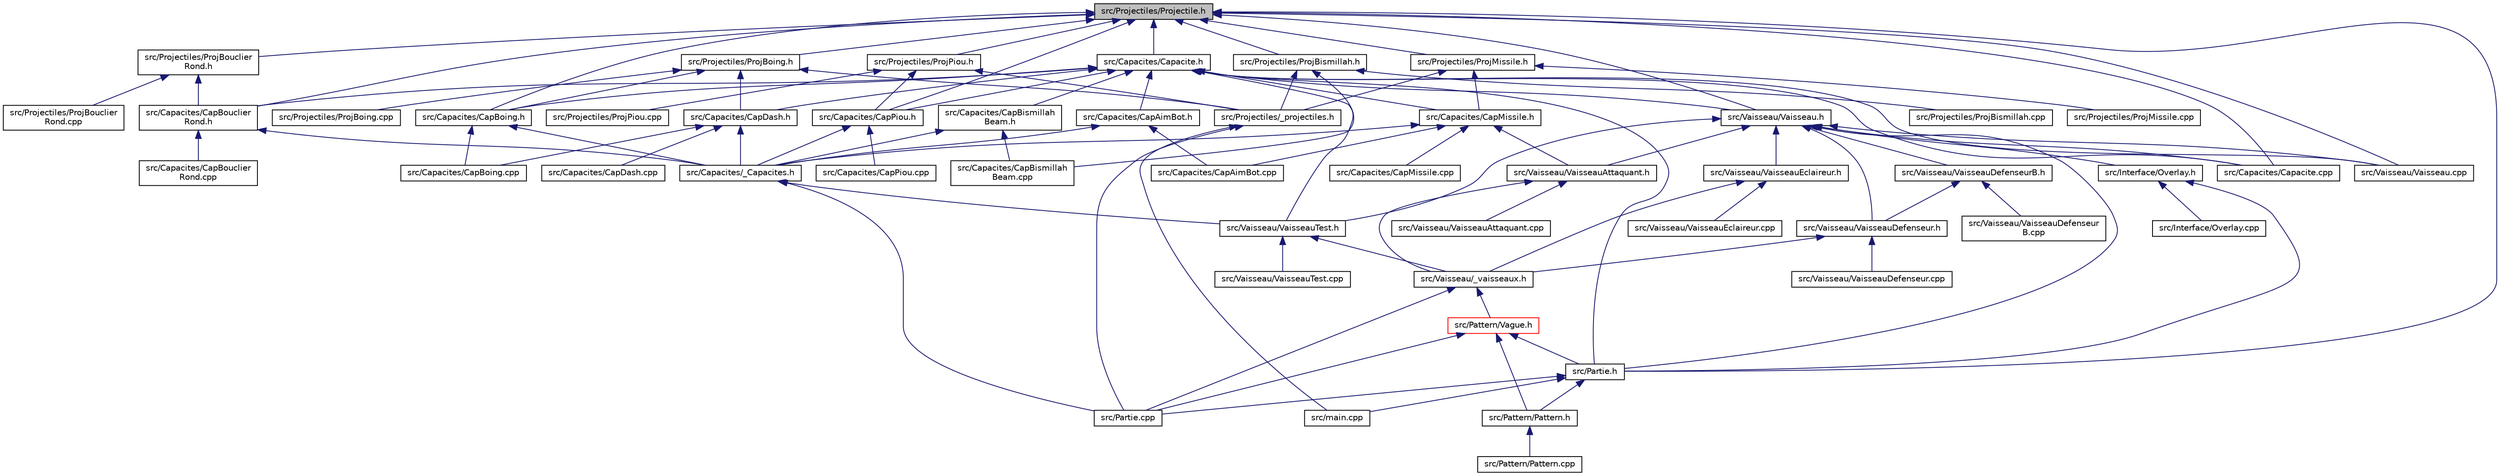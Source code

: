 digraph "src/Projectiles/Projectile.h"
{
 // INTERACTIVE_SVG=YES
  edge [fontname="Helvetica",fontsize="10",labelfontname="Helvetica",labelfontsize="10"];
  node [fontname="Helvetica",fontsize="10",shape=record];
  Node11 [label="src/Projectiles/Projectile.h",height=0.2,width=0.4,color="black", fillcolor="grey75", style="filled", fontcolor="black"];
  Node11 -> Node12 [dir="back",color="midnightblue",fontsize="10",style="solid"];
  Node12 [label="src/Capacites/Capacite.h",height=0.2,width=0.4,color="black", fillcolor="white", style="filled",URL="$_capacite_8h.html"];
  Node12 -> Node13 [dir="back",color="midnightblue",fontsize="10",style="solid"];
  Node13 [label="src/Capacites/CapBoing.h",height=0.2,width=0.4,color="black", fillcolor="white", style="filled",URL="$_cap_boing_8h.html"];
  Node13 -> Node14 [dir="back",color="midnightblue",fontsize="10",style="solid"];
  Node14 [label="src/Capacites/_Capacites.h",height=0.2,width=0.4,color="black", fillcolor="white", style="filled",URL="$___capacites_8h.html"];
  Node14 -> Node15 [dir="back",color="midnightblue",fontsize="10",style="solid"];
  Node15 [label="src/Vaisseau/VaisseauTest.h",height=0.2,width=0.4,color="black", fillcolor="white", style="filled",URL="$_vaisseau_test_8h.html"];
  Node15 -> Node16 [dir="back",color="midnightblue",fontsize="10",style="solid"];
  Node16 [label="src/Vaisseau/_vaisseaux.h",height=0.2,width=0.4,color="black", fillcolor="white", style="filled",URL="$__vaisseaux_8h.html"];
  Node16 -> Node17 [dir="back",color="midnightblue",fontsize="10",style="solid"];
  Node17 [label="src/Pattern/Vague.h",height=0.2,width=0.4,color="red", fillcolor="white", style="filled",URL="$_vague_8h.html"];
  Node17 -> Node18 [dir="back",color="midnightblue",fontsize="10",style="solid"];
  Node18 [label="src/Partie.h",height=0.2,width=0.4,color="black", fillcolor="white", style="filled",URL="$_partie_8h.html"];
  Node18 -> Node19 [dir="back",color="midnightblue",fontsize="10",style="solid"];
  Node19 [label="src/main.cpp",height=0.2,width=0.4,color="black", fillcolor="white", style="filled",URL="$main_8cpp.html"];
  Node18 -> Node20 [dir="back",color="midnightblue",fontsize="10",style="solid"];
  Node20 [label="src/Partie.cpp",height=0.2,width=0.4,color="black", fillcolor="white", style="filled",URL="$_partie_8cpp.html"];
  Node18 -> Node21 [dir="back",color="midnightblue",fontsize="10",style="solid"];
  Node21 [label="src/Pattern/Pattern.h",height=0.2,width=0.4,color="black", fillcolor="white", style="filled",URL="$_pattern_8h.html"];
  Node21 -> Node22 [dir="back",color="midnightblue",fontsize="10",style="solid"];
  Node22 [label="src/Pattern/Pattern.cpp",height=0.2,width=0.4,color="black", fillcolor="white", style="filled",URL="$_pattern_8cpp.html"];
  Node17 -> Node20 [dir="back",color="midnightblue",fontsize="10",style="solid"];
  Node17 -> Node21 [dir="back",color="midnightblue",fontsize="10",style="solid"];
  Node16 -> Node20 [dir="back",color="midnightblue",fontsize="10",style="solid"];
  Node15 -> Node24 [dir="back",color="midnightblue",fontsize="10",style="solid"];
  Node24 [label="src/Vaisseau/VaisseauTest.cpp",height=0.2,width=0.4,color="black", fillcolor="white", style="filled",URL="$_vaisseau_test_8cpp.html"];
  Node14 -> Node20 [dir="back",color="midnightblue",fontsize="10",style="solid"];
  Node13 -> Node25 [dir="back",color="midnightblue",fontsize="10",style="solid"];
  Node25 [label="src/Capacites/CapBoing.cpp",height=0.2,width=0.4,color="black", fillcolor="white", style="filled",URL="$_cap_boing_8cpp.html"];
  Node12 -> Node26 [dir="back",color="midnightblue",fontsize="10",style="solid"];
  Node26 [label="src/Capacites/CapPiou.h",height=0.2,width=0.4,color="black", fillcolor="white", style="filled",URL="$_cap_piou_8h.html"];
  Node26 -> Node14 [dir="back",color="midnightblue",fontsize="10",style="solid"];
  Node26 -> Node27 [dir="back",color="midnightblue",fontsize="10",style="solid"];
  Node27 [label="src/Capacites/CapPiou.cpp",height=0.2,width=0.4,color="black", fillcolor="white", style="filled",URL="$_cap_piou_8cpp.html"];
  Node12 -> Node28 [dir="back",color="midnightblue",fontsize="10",style="solid"];
  Node28 [label="src/Capacites/CapDash.h",height=0.2,width=0.4,color="black", fillcolor="white", style="filled",URL="$_cap_dash_8h.html"];
  Node28 -> Node14 [dir="back",color="midnightblue",fontsize="10",style="solid"];
  Node28 -> Node25 [dir="back",color="midnightblue",fontsize="10",style="solid"];
  Node28 -> Node29 [dir="back",color="midnightblue",fontsize="10",style="solid"];
  Node29 [label="src/Capacites/CapDash.cpp",height=0.2,width=0.4,color="black", fillcolor="white", style="filled",URL="$_cap_dash_8cpp.html"];
  Node12 -> Node30 [dir="back",color="midnightblue",fontsize="10",style="solid"];
  Node30 [label="src/Capacites/CapMissile.h",height=0.2,width=0.4,color="black", fillcolor="white", style="filled",URL="$_cap_missile_8h.html"];
  Node30 -> Node14 [dir="back",color="midnightblue",fontsize="10",style="solid"];
  Node30 -> Node31 [dir="back",color="midnightblue",fontsize="10",style="solid"];
  Node31 [label="src/Capacites/CapAimBot.cpp",height=0.2,width=0.4,color="black", fillcolor="white", style="filled",URL="$_cap_aim_bot_8cpp.html"];
  Node30 -> Node32 [dir="back",color="midnightblue",fontsize="10",style="solid"];
  Node32 [label="src/Capacites/CapMissile.cpp",height=0.2,width=0.4,color="black", fillcolor="white", style="filled",URL="$_cap_missile_8cpp.html"];
  Node30 -> Node33 [dir="back",color="midnightblue",fontsize="10",style="solid"];
  Node33 [label="src/Vaisseau/VaisseauAttaquant.h",height=0.2,width=0.4,color="black", fillcolor="white", style="filled",URL="$_vaisseau_attaquant_8h.html"];
  Node33 -> Node16 [dir="back",color="midnightblue",fontsize="10",style="solid"];
  Node33 -> Node34 [dir="back",color="midnightblue",fontsize="10",style="solid"];
  Node34 [label="src/Vaisseau/VaisseauAttaquant.cpp",height=0.2,width=0.4,color="black", fillcolor="white", style="filled",URL="$_vaisseau_attaquant_8cpp.html"];
  Node12 -> Node35 [dir="back",color="midnightblue",fontsize="10",style="solid"];
  Node35 [label="src/Capacites/CapBouclier\lRond.h",height=0.2,width=0.4,color="black", fillcolor="white", style="filled",URL="$_cap_bouclier_rond_8h.html"];
  Node35 -> Node14 [dir="back",color="midnightblue",fontsize="10",style="solid"];
  Node35 -> Node36 [dir="back",color="midnightblue",fontsize="10",style="solid"];
  Node36 [label="src/Capacites/CapBouclier\lRond.cpp",height=0.2,width=0.4,color="black", fillcolor="white", style="filled",URL="$_cap_bouclier_rond_8cpp.html"];
  Node12 -> Node37 [dir="back",color="midnightblue",fontsize="10",style="solid"];
  Node37 [label="src/Capacites/CapAimBot.h",height=0.2,width=0.4,color="black", fillcolor="white", style="filled",URL="$_cap_aim_bot_8h.html"];
  Node37 -> Node14 [dir="back",color="midnightblue",fontsize="10",style="solid"];
  Node37 -> Node31 [dir="back",color="midnightblue",fontsize="10",style="solid"];
  Node12 -> Node38 [dir="back",color="midnightblue",fontsize="10",style="solid"];
  Node38 [label="src/Capacites/CapBismillah\lBeam.h",height=0.2,width=0.4,color="black", fillcolor="white", style="filled",URL="$_cap_bismillah_beam_8h.html"];
  Node38 -> Node14 [dir="back",color="midnightblue",fontsize="10",style="solid"];
  Node38 -> Node39 [dir="back",color="midnightblue",fontsize="10",style="solid"];
  Node39 [label="src/Capacites/CapBismillah\lBeam.cpp",height=0.2,width=0.4,color="black", fillcolor="white", style="filled",URL="$_cap_bismillah_beam_8cpp.html"];
  Node12 -> Node40 [dir="back",color="midnightblue",fontsize="10",style="solid"];
  Node40 [label="src/Capacites/Capacite.cpp",height=0.2,width=0.4,color="black", fillcolor="white", style="filled",URL="$_capacite_8cpp.html"];
  Node12 -> Node41 [dir="back",color="midnightblue",fontsize="10",style="solid"];
  Node41 [label="src/Vaisseau/Vaisseau.h",height=0.2,width=0.4,color="black", fillcolor="white", style="filled",URL="$_vaisseau_8h.html"];
  Node41 -> Node40 [dir="back",color="midnightblue",fontsize="10",style="solid"];
  Node41 -> Node42 [dir="back",color="midnightblue",fontsize="10",style="solid"];
  Node42 [label="src/Interface/Overlay.h",height=0.2,width=0.4,color="black", fillcolor="white", style="filled",URL="$_overlay_8h.html"];
  Node42 -> Node43 [dir="back",color="midnightblue",fontsize="10",style="solid"];
  Node43 [label="src/Interface/Overlay.cpp",height=0.2,width=0.4,color="black", fillcolor="white", style="filled",URL="$_overlay_8cpp.html"];
  Node42 -> Node18 [dir="back",color="midnightblue",fontsize="10",style="solid"];
  Node41 -> Node18 [dir="back",color="midnightblue",fontsize="10",style="solid"];
  Node41 -> Node44 [dir="back",color="midnightblue",fontsize="10",style="solid"];
  Node44 [label="src/Vaisseau/VaisseauEclaireur.h",height=0.2,width=0.4,color="black", fillcolor="white", style="filled",URL="$_vaisseau_eclaireur_8h.html"];
  Node44 -> Node16 [dir="back",color="midnightblue",fontsize="10",style="solid"];
  Node44 -> Node45 [dir="back",color="midnightblue",fontsize="10",style="solid"];
  Node45 [label="src/Vaisseau/VaisseauEclaireur.cpp",height=0.2,width=0.4,color="black", fillcolor="white", style="filled",URL="$_vaisseau_eclaireur_8cpp.html"];
  Node41 -> Node15 [dir="back",color="midnightblue",fontsize="10",style="solid"];
  Node41 -> Node33 [dir="back",color="midnightblue",fontsize="10",style="solid"];
  Node41 -> Node46 [dir="back",color="midnightblue",fontsize="10",style="solid"];
  Node46 [label="src/Vaisseau/VaisseauDefenseur.h",height=0.2,width=0.4,color="black", fillcolor="white", style="filled",URL="$_vaisseau_defenseur_8h.html"];
  Node46 -> Node16 [dir="back",color="midnightblue",fontsize="10",style="solid"];
  Node46 -> Node47 [dir="back",color="midnightblue",fontsize="10",style="solid"];
  Node47 [label="src/Vaisseau/VaisseauDefenseur.cpp",height=0.2,width=0.4,color="black", fillcolor="white", style="filled",URL="$_vaisseau_defenseur_8cpp.html"];
  Node41 -> Node48 [dir="back",color="midnightblue",fontsize="10",style="solid"];
  Node48 [label="src/Vaisseau/VaisseauDefenseurB.h",height=0.2,width=0.4,color="black", fillcolor="white", style="filled",URL="$_vaisseau_defenseur_b_8h.html"];
  Node48 -> Node46 [dir="back",color="midnightblue",fontsize="10",style="solid"];
  Node48 -> Node49 [dir="back",color="midnightblue",fontsize="10",style="solid"];
  Node49 [label="src/Vaisseau/VaisseauDefenseur\lB.cpp",height=0.2,width=0.4,color="black", fillcolor="white", style="filled",URL="$_vaisseau_defenseur_b_8cpp.html"];
  Node41 -> Node50 [dir="back",color="midnightblue",fontsize="10",style="solid"];
  Node50 [label="src/Vaisseau/Vaisseau.cpp",height=0.2,width=0.4,color="black", fillcolor="white", style="filled",URL="$_vaisseau_8cpp.html"];
  Node12 -> Node18 [dir="back",color="midnightblue",fontsize="10",style="solid"];
  Node12 -> Node15 [dir="back",color="midnightblue",fontsize="10",style="solid"];
  Node12 -> Node50 [dir="back",color="midnightblue",fontsize="10",style="solid"];
  Node11 -> Node13 [dir="back",color="midnightblue",fontsize="10",style="solid"];
  Node11 -> Node51 [dir="back",color="midnightblue",fontsize="10",style="solid"];
  Node51 [label="src/Projectiles/ProjBoing.h",height=0.2,width=0.4,color="black", fillcolor="white", style="filled",URL="$_proj_boing_8h.html"];
  Node51 -> Node13 [dir="back",color="midnightblue",fontsize="10",style="solid"];
  Node51 -> Node28 [dir="back",color="midnightblue",fontsize="10",style="solid"];
  Node51 -> Node52 [dir="back",color="midnightblue",fontsize="10",style="solid"];
  Node52 [label="src/Projectiles/_projectiles.h",height=0.2,width=0.4,color="black", fillcolor="white", style="filled",URL="$__projectiles_8h.html"];
  Node52 -> Node19 [dir="back",color="midnightblue",fontsize="10",style="solid"];
  Node52 -> Node20 [dir="back",color="midnightblue",fontsize="10",style="solid"];
  Node51 -> Node53 [dir="back",color="midnightblue",fontsize="10",style="solid"];
  Node53 [label="src/Projectiles/ProjBoing.cpp",height=0.2,width=0.4,color="black", fillcolor="white", style="filled",URL="$_proj_boing_8cpp.html"];
  Node11 -> Node26 [dir="back",color="midnightblue",fontsize="10",style="solid"];
  Node11 -> Node54 [dir="back",color="midnightblue",fontsize="10",style="solid"];
  Node54 [label="src/Projectiles/ProjPiou.h",height=0.2,width=0.4,color="black", fillcolor="white", style="filled",URL="$_proj_piou_8h.html"];
  Node54 -> Node26 [dir="back",color="midnightblue",fontsize="10",style="solid"];
  Node54 -> Node52 [dir="back",color="midnightblue",fontsize="10",style="solid"];
  Node54 -> Node55 [dir="back",color="midnightblue",fontsize="10",style="solid"];
  Node55 [label="src/Projectiles/ProjPiou.cpp",height=0.2,width=0.4,color="black", fillcolor="white", style="filled",URL="$_proj_piou_8cpp.html"];
  Node11 -> Node56 [dir="back",color="midnightblue",fontsize="10",style="solid"];
  Node56 [label="src/Projectiles/ProjMissile.h",height=0.2,width=0.4,color="black", fillcolor="white", style="filled",URL="$_proj_missile_8h.html"];
  Node56 -> Node30 [dir="back",color="midnightblue",fontsize="10",style="solid"];
  Node56 -> Node52 [dir="back",color="midnightblue",fontsize="10",style="solid"];
  Node56 -> Node57 [dir="back",color="midnightblue",fontsize="10",style="solid"];
  Node57 [label="src/Projectiles/ProjMissile.cpp",height=0.2,width=0.4,color="black", fillcolor="white", style="filled",URL="$_proj_missile_8cpp.html"];
  Node11 -> Node35 [dir="back",color="midnightblue",fontsize="10",style="solid"];
  Node11 -> Node58 [dir="back",color="midnightblue",fontsize="10",style="solid"];
  Node58 [label="src/Projectiles/ProjBouclier\lRond.h",height=0.2,width=0.4,color="black", fillcolor="white", style="filled",URL="$_proj_bouclier_rond_8h.html"];
  Node58 -> Node35 [dir="back",color="midnightblue",fontsize="10",style="solid"];
  Node58 -> Node59 [dir="back",color="midnightblue",fontsize="10",style="solid"];
  Node59 [label="src/Projectiles/ProjBouclier\lRond.cpp",height=0.2,width=0.4,color="black", fillcolor="white", style="filled",URL="$_proj_bouclier_rond_8cpp.html"];
  Node11 -> Node41 [dir="back",color="midnightblue",fontsize="10",style="solid"];
  Node11 -> Node40 [dir="back",color="midnightblue",fontsize="10",style="solid"];
  Node11 -> Node60 [dir="back",color="midnightblue",fontsize="10",style="solid"];
  Node60 [label="src/Projectiles/ProjBismillah.h",height=0.2,width=0.4,color="black", fillcolor="white", style="filled",URL="$_proj_bismillah_8h.html"];
  Node60 -> Node39 [dir="back",color="midnightblue",fontsize="10",style="solid"];
  Node60 -> Node52 [dir="back",color="midnightblue",fontsize="10",style="solid"];
  Node60 -> Node61 [dir="back",color="midnightblue",fontsize="10",style="solid"];
  Node61 [label="src/Projectiles/ProjBismillah.cpp",height=0.2,width=0.4,color="black", fillcolor="white", style="filled",URL="$_proj_bismillah_8cpp.html"];
  Node11 -> Node18 [dir="back",color="midnightblue",fontsize="10",style="solid"];
  Node11 -> Node50 [dir="back",color="midnightblue",fontsize="10",style="solid"];
}
